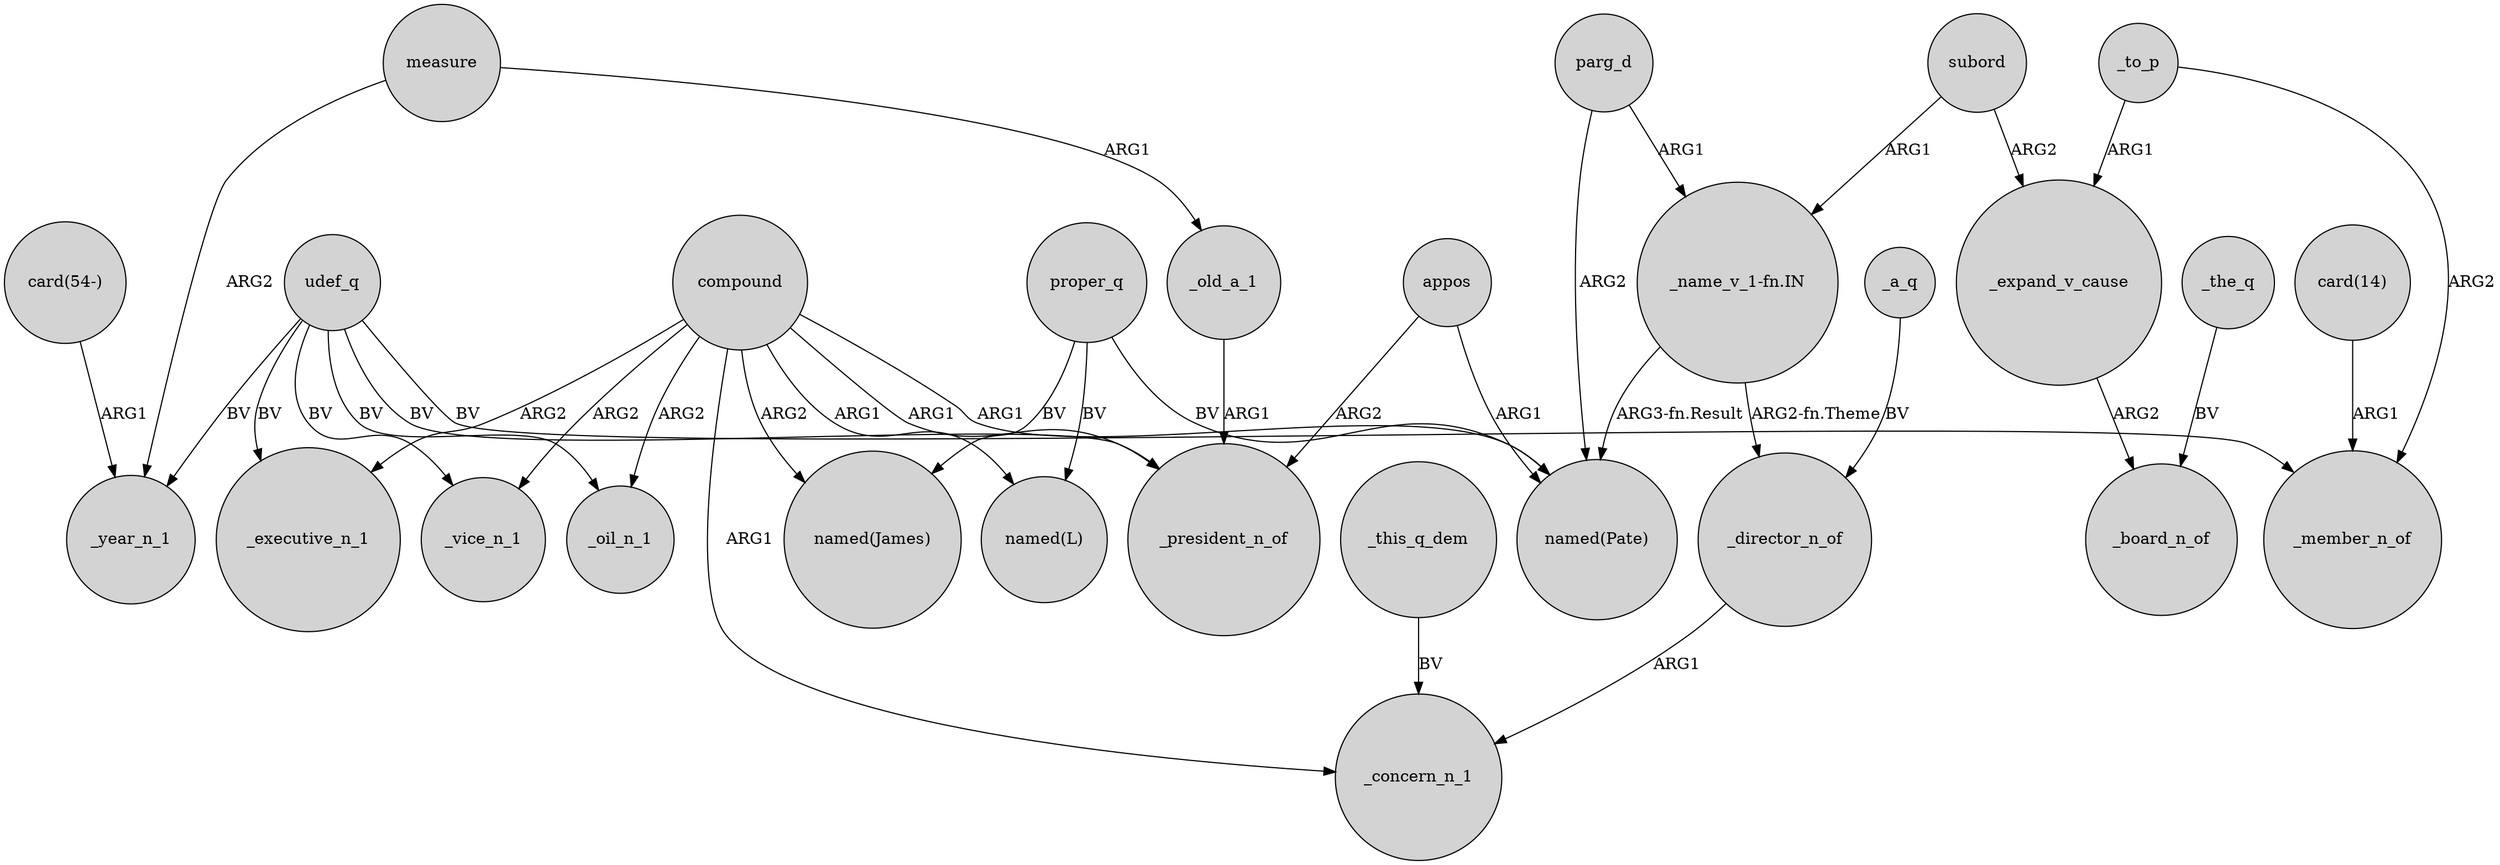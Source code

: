 digraph {
	node [shape=circle style=filled]
	compound -> _vice_n_1 [label=ARG2]
	proper_q -> "named(L)" [label=BV]
	_director_n_of -> _concern_n_1 [label=ARG1]
	measure -> _year_n_1 [label=ARG2]
	udef_q -> _executive_n_1 [label=BV]
	"card(14)" -> _member_n_of [label=ARG1]
	parg_d -> "named(Pate)" [label=ARG2]
	"_name_v_1-fn.IN" -> _director_n_of [label="ARG2-fn.Theme"]
	compound -> "named(James)" [label=ARG2]
	_this_q_dem -> _concern_n_1 [label=BV]
	"card(54-)" -> _year_n_1 [label=ARG1]
	compound -> "named(L)" [label=ARG1]
	udef_q -> _vice_n_1 [label=BV]
	measure -> _old_a_1 [label=ARG1]
	_old_a_1 -> _president_n_of [label=ARG1]
	compound -> "named(Pate)" [label=ARG1]
	appos -> _president_n_of [label=ARG2]
	compound -> _oil_n_1 [label=ARG2]
	compound -> _president_n_of [label=ARG1]
	udef_q -> _president_n_of [label=BV]
	_the_q -> _board_n_of [label=BV]
	udef_q -> _member_n_of [label=BV]
	_a_q -> _director_n_of [label=BV]
	proper_q -> "named(James)" [label=BV]
	subord -> _expand_v_cause [label=ARG2]
	_to_p -> _member_n_of [label=ARG2]
	udef_q -> _oil_n_1 [label=BV]
	subord -> "_name_v_1-fn.IN" [label=ARG1]
	_to_p -> _expand_v_cause [label=ARG1]
	udef_q -> _year_n_1 [label=BV]
	_expand_v_cause -> _board_n_of [label=ARG2]
	"_name_v_1-fn.IN" -> "named(Pate)" [label="ARG3-fn.Result"]
	proper_q -> "named(Pate)" [label=BV]
	appos -> "named(Pate)" [label=ARG1]
	compound -> _executive_n_1 [label=ARG2]
	compound -> _concern_n_1 [label=ARG1]
	parg_d -> "_name_v_1-fn.IN" [label=ARG1]
}
